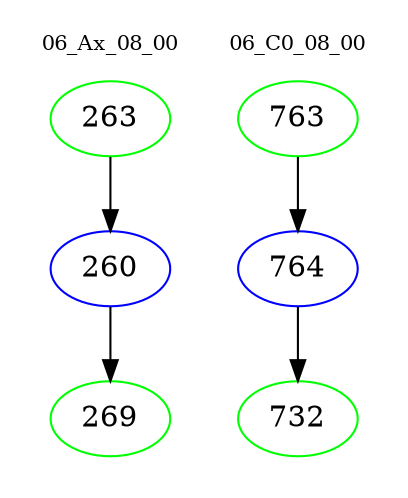 digraph{
subgraph cluster_0 {
color = white
label = "06_Ax_08_00";
fontsize=10;
T0_263 [label="263", color="green"]
T0_263 -> T0_260 [color="black"]
T0_260 [label="260", color="blue"]
T0_260 -> T0_269 [color="black"]
T0_269 [label="269", color="green"]
}
subgraph cluster_1 {
color = white
label = "06_C0_08_00";
fontsize=10;
T1_763 [label="763", color="green"]
T1_763 -> T1_764 [color="black"]
T1_764 [label="764", color="blue"]
T1_764 -> T1_732 [color="black"]
T1_732 [label="732", color="green"]
}
}
